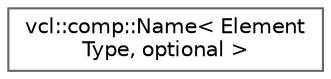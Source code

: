 digraph "Graphical Class Hierarchy"
{
 // LATEX_PDF_SIZE
  bgcolor="transparent";
  edge [fontname=Helvetica,fontsize=10,labelfontname=Helvetica,labelfontsize=10];
  node [fontname=Helvetica,fontsize=10,shape=box,height=0.2,width=0.4];
  rankdir="LR";
  Node0 [label="vcl::comp::Name\< Element\lType, optional \>",height=0.2,width=0.4,color="grey40", fillcolor="white", style="filled",URL="$classvcl_1_1comp_1_1Name.html",tooltip="The Name component class represents a simple name stored as string. This class is usually used as a c..."];
}
